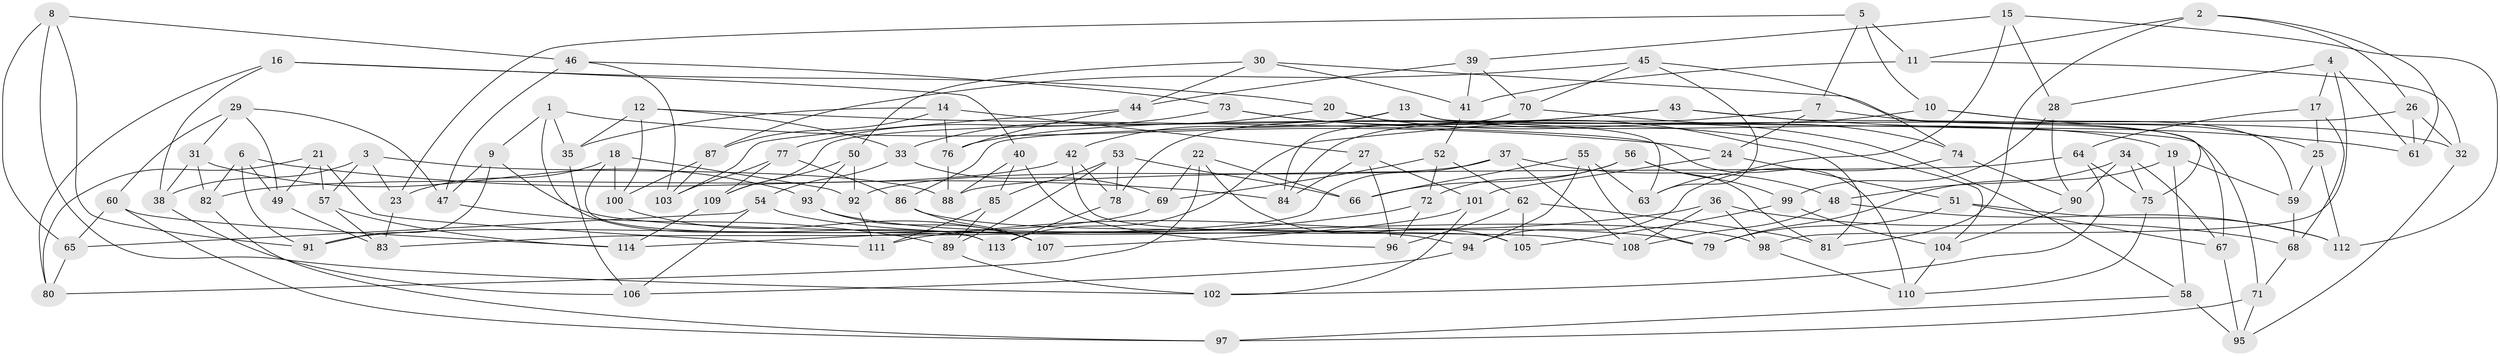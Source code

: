// Generated by graph-tools (version 1.1) at 2025/26/03/09/25 03:26:50]
// undirected, 114 vertices, 228 edges
graph export_dot {
graph [start="1"]
  node [color=gray90,style=filled];
  1;
  2;
  3;
  4;
  5;
  6;
  7;
  8;
  9;
  10;
  11;
  12;
  13;
  14;
  15;
  16;
  17;
  18;
  19;
  20;
  21;
  22;
  23;
  24;
  25;
  26;
  27;
  28;
  29;
  30;
  31;
  32;
  33;
  34;
  35;
  36;
  37;
  38;
  39;
  40;
  41;
  42;
  43;
  44;
  45;
  46;
  47;
  48;
  49;
  50;
  51;
  52;
  53;
  54;
  55;
  56;
  57;
  58;
  59;
  60;
  61;
  62;
  63;
  64;
  65;
  66;
  67;
  68;
  69;
  70;
  71;
  72;
  73;
  74;
  75;
  76;
  77;
  78;
  79;
  80;
  81;
  82;
  83;
  84;
  85;
  86;
  87;
  88;
  89;
  90;
  91;
  92;
  93;
  94;
  95;
  96;
  97;
  98;
  99;
  100;
  101;
  102;
  103;
  104;
  105;
  106;
  107;
  108;
  109;
  110;
  111;
  112;
  113;
  114;
  1 -- 113;
  1 -- 35;
  1 -- 9;
  1 -- 24;
  2 -- 61;
  2 -- 11;
  2 -- 26;
  2 -- 81;
  3 -- 23;
  3 -- 38;
  3 -- 88;
  3 -- 57;
  4 -- 17;
  4 -- 98;
  4 -- 28;
  4 -- 61;
  5 -- 23;
  5 -- 11;
  5 -- 10;
  5 -- 7;
  6 -- 84;
  6 -- 91;
  6 -- 82;
  6 -- 49;
  7 -- 32;
  7 -- 24;
  7 -- 84;
  8 -- 65;
  8 -- 91;
  8 -- 102;
  8 -- 46;
  9 -- 91;
  9 -- 108;
  9 -- 47;
  10 -- 25;
  10 -- 59;
  10 -- 76;
  11 -- 41;
  11 -- 32;
  12 -- 35;
  12 -- 33;
  12 -- 110;
  12 -- 100;
  13 -- 109;
  13 -- 71;
  13 -- 19;
  13 -- 42;
  14 -- 35;
  14 -- 87;
  14 -- 27;
  14 -- 76;
  15 -- 39;
  15 -- 28;
  15 -- 112;
  15 -- 63;
  16 -- 20;
  16 -- 80;
  16 -- 38;
  16 -- 40;
  17 -- 64;
  17 -- 68;
  17 -- 25;
  18 -- 92;
  18 -- 113;
  18 -- 23;
  18 -- 100;
  19 -- 79;
  19 -- 59;
  19 -- 58;
  20 -- 63;
  20 -- 58;
  20 -- 33;
  21 -- 111;
  21 -- 80;
  21 -- 49;
  21 -- 57;
  22 -- 105;
  22 -- 80;
  22 -- 69;
  22 -- 66;
  23 -- 83;
  24 -- 51;
  24 -- 101;
  25 -- 112;
  25 -- 59;
  26 -- 61;
  26 -- 32;
  26 -- 86;
  27 -- 101;
  27 -- 96;
  27 -- 84;
  28 -- 99;
  28 -- 90;
  29 -- 60;
  29 -- 31;
  29 -- 47;
  29 -- 49;
  30 -- 50;
  30 -- 41;
  30 -- 75;
  30 -- 44;
  31 -- 82;
  31 -- 38;
  31 -- 93;
  32 -- 95;
  33 -- 54;
  33 -- 69;
  34 -- 48;
  34 -- 75;
  34 -- 67;
  34 -- 90;
  35 -- 106;
  36 -- 98;
  36 -- 108;
  36 -- 68;
  36 -- 111;
  37 -- 83;
  37 -- 92;
  37 -- 48;
  37 -- 108;
  38 -- 106;
  39 -- 44;
  39 -- 70;
  39 -- 41;
  40 -- 96;
  40 -- 85;
  40 -- 88;
  41 -- 52;
  42 -- 82;
  42 -- 78;
  42 -- 105;
  43 -- 113;
  43 -- 67;
  43 -- 61;
  43 -- 78;
  44 -- 76;
  44 -- 103;
  45 -- 87;
  45 -- 74;
  45 -- 70;
  45 -- 63;
  46 -- 103;
  46 -- 73;
  46 -- 47;
  47 -- 89;
  48 -- 112;
  48 -- 108;
  49 -- 83;
  50 -- 93;
  50 -- 92;
  50 -- 109;
  51 -- 112;
  51 -- 79;
  51 -- 67;
  52 -- 69;
  52 -- 62;
  52 -- 72;
  53 -- 85;
  53 -- 66;
  53 -- 78;
  53 -- 89;
  54 -- 79;
  54 -- 106;
  54 -- 65;
  55 -- 94;
  55 -- 63;
  55 -- 79;
  55 -- 66;
  56 -- 99;
  56 -- 72;
  56 -- 81;
  56 -- 66;
  57 -- 114;
  57 -- 83;
  58 -- 97;
  58 -- 95;
  59 -- 68;
  60 -- 114;
  60 -- 65;
  60 -- 97;
  62 -- 81;
  62 -- 96;
  62 -- 105;
  64 -- 88;
  64 -- 75;
  64 -- 102;
  65 -- 80;
  67 -- 95;
  68 -- 71;
  69 -- 91;
  70 -- 84;
  70 -- 74;
  71 -- 97;
  71 -- 95;
  72 -- 96;
  72 -- 114;
  73 -- 77;
  73 -- 81;
  73 -- 104;
  74 -- 90;
  74 -- 94;
  75 -- 110;
  76 -- 88;
  77 -- 109;
  77 -- 103;
  77 -- 86;
  78 -- 113;
  82 -- 97;
  85 -- 111;
  85 -- 89;
  86 -- 107;
  86 -- 94;
  87 -- 103;
  87 -- 100;
  89 -- 102;
  90 -- 104;
  92 -- 111;
  93 -- 107;
  93 -- 98;
  94 -- 106;
  98 -- 110;
  99 -- 105;
  99 -- 104;
  100 -- 107;
  101 -- 102;
  101 -- 107;
  104 -- 110;
  109 -- 114;
}
